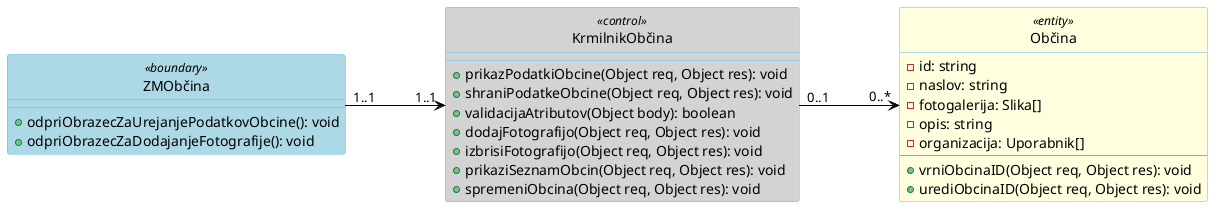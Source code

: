 @startuml
skinparam Class {
  backgroundColor white
  borderColor #5FB8EC
  arrowColor black
}
skinparam linetype ortho
skinparam backgroundcolor transparent
skinparam nodesep 100
skinparam ranksep 100
hide circle


Class "ZMObčina" as ZMObcina <<boundary>> #lightBlue {
 +odpriObrazecZaUrejanjePodatkovObcine(): void
 +odpriObrazecZaDodajanjeFotografije(): void
}

Class "KrmilnikObčina" as KrmilnikObcina <<control>> #lightGray {
  +prikazPodatkiObcine(Object req, Object res): void
  +shraniPodatkeObcine(Object req, Object res): void
  +validacijaAtributov(Object body): boolean
  +dodajFotografijo(Object req, Object res): void
  +izbrisiFotografijo(Object req, Object res): void
  +prikaziSeznamObcin(Object req, Object res): void
  +spremeniObcina(Object req, Object res): void
}

Class "Občina" as Obcina <<entity>> #lightYellow {
  -id: string
  -naslov: string
  -fotogalerija: Slika[]
  -opis: string
  -organizacija: Uporabnik[]
  --
  +vrniObcinaID(Object req, Object res): void
  +urediObcinaID(Object req, Object res): void
}

ZMObcina "1..1 " -right-> " 1..1" KrmilnikObcina
KrmilnikObcina "0..1 " -right-> " 0..*" Obcina
@enduml